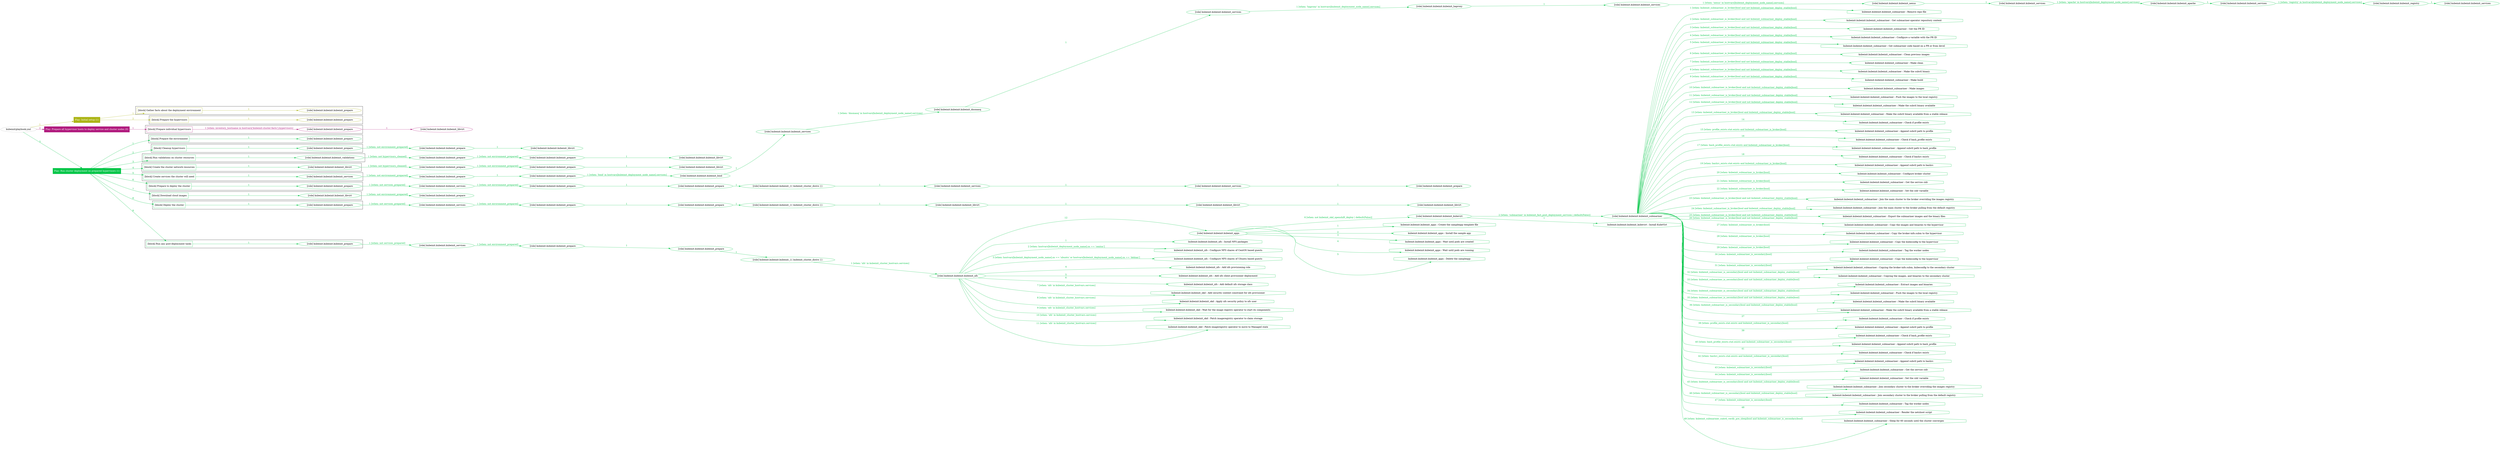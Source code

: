 digraph {
	graph [concentrate=true ordering=in rankdir=LR ratio=fill]
	edge [esep=5 sep=10]
	"kubeinit/playbook.yml" [id=root_node style=dotted]
	play_6c509437 [label="Play: Initial setup (1)" color="#acb517" fontcolor="#ffffff" id=play_6c509437 shape=box style=filled tooltip=localhost]
	"kubeinit/playbook.yml" -> play_6c509437 [label="1 " color="#acb517" fontcolor="#acb517" id=edge_bb99ce68 labeltooltip="1 " tooltip="1 "]
	subgraph "kubeinit.kubeinit.kubeinit_prepare" {
		role_28490e55 [label="[role] kubeinit.kubeinit.kubeinit_prepare" color="#acb517" id=role_28490e55 tooltip="kubeinit.kubeinit.kubeinit_prepare"]
	}
	subgraph "kubeinit.kubeinit.kubeinit_prepare" {
		role_6a443117 [label="[role] kubeinit.kubeinit.kubeinit_prepare" color="#acb517" id=role_6a443117 tooltip="kubeinit.kubeinit.kubeinit_prepare"]
	}
	subgraph "Play: Initial setup (1)" {
		play_6c509437 -> block_eeab6bd2 [label=1 color="#acb517" fontcolor="#acb517" id=edge_ca962659 labeltooltip=1 tooltip=1]
		subgraph cluster_block_eeab6bd2 {
			block_eeab6bd2 [label="[block] Gather facts about the deployment environment" color="#acb517" id=block_eeab6bd2 labeltooltip="Gather facts about the deployment environment" shape=box tooltip="Gather facts about the deployment environment"]
			block_eeab6bd2 -> role_28490e55 [label="1 " color="#acb517" fontcolor="#acb517" id=edge_a7a48d44 labeltooltip="1 " tooltip="1 "]
		}
		play_6c509437 -> block_267e8009 [label=2 color="#acb517" fontcolor="#acb517" id=edge_259cb118 labeltooltip=2 tooltip=2]
		subgraph cluster_block_267e8009 {
			block_267e8009 [label="[block] Prepare the hypervisors" color="#acb517" id=block_267e8009 labeltooltip="Prepare the hypervisors" shape=box tooltip="Prepare the hypervisors"]
			block_267e8009 -> role_6a443117 [label="1 " color="#acb517" fontcolor="#acb517" id=edge_426597b2 labeltooltip="1 " tooltip="1 "]
		}
	}
	play_5855db1a [label="Play: Prepare all hypervisor hosts to deploy service and cluster nodes (0)" color="#b11b7e" fontcolor="#ffffff" id=play_5855db1a shape=box style=filled tooltip="Play: Prepare all hypervisor hosts to deploy service and cluster nodes (0)"]
	"kubeinit/playbook.yml" -> play_5855db1a [label="2 " color="#b11b7e" fontcolor="#b11b7e" id=edge_f6e3d5f8 labeltooltip="2 " tooltip="2 "]
	subgraph "kubeinit.kubeinit.kubeinit_libvirt" {
		role_e4c834af [label="[role] kubeinit.kubeinit.kubeinit_libvirt" color="#b11b7e" id=role_e4c834af tooltip="kubeinit.kubeinit.kubeinit_libvirt"]
	}
	subgraph "kubeinit.kubeinit.kubeinit_prepare" {
		role_cb807094 [label="[role] kubeinit.kubeinit.kubeinit_prepare" color="#b11b7e" id=role_cb807094 tooltip="kubeinit.kubeinit.kubeinit_prepare"]
		role_cb807094 -> role_e4c834af [label="1 " color="#b11b7e" fontcolor="#b11b7e" id=edge_26ca28eb labeltooltip="1 " tooltip="1 "]
	}
	subgraph "Play: Prepare all hypervisor hosts to deploy service and cluster nodes (0)" {
		play_5855db1a -> block_cf029c1e [label=1 color="#b11b7e" fontcolor="#b11b7e" id=edge_630d80b8 labeltooltip=1 tooltip=1]
		subgraph cluster_block_cf029c1e {
			block_cf029c1e [label="[block] Prepare individual hypervisors" color="#b11b7e" id=block_cf029c1e labeltooltip="Prepare individual hypervisors" shape=box tooltip="Prepare individual hypervisors"]
			block_cf029c1e -> role_cb807094 [label="1 [when: inventory_hostname in hostvars['kubeinit-cluster-facts'].hypervisors]" color="#b11b7e" fontcolor="#b11b7e" id=edge_1ca3dcf2 labeltooltip="1 [when: inventory_hostname in hostvars['kubeinit-cluster-facts'].hypervisors]" tooltip="1 [when: inventory_hostname in hostvars['kubeinit-cluster-facts'].hypervisors]"]
		}
	}
	play_91b0b076 [label="Play: Run cluster deployment on prepared hypervisors (1)" color="#06c649" fontcolor="#ffffff" id=play_91b0b076 shape=box style=filled tooltip=localhost]
	"kubeinit/playbook.yml" -> play_91b0b076 [label="3 " color="#06c649" fontcolor="#06c649" id=edge_a18addb9 labeltooltip="3 " tooltip="3 "]
	subgraph "kubeinit.kubeinit.kubeinit_prepare" {
		role_64d10759 [label="[role] kubeinit.kubeinit.kubeinit_prepare" color="#06c649" id=role_64d10759 tooltip="kubeinit.kubeinit.kubeinit_prepare"]
	}
	subgraph "kubeinit.kubeinit.kubeinit_libvirt" {
		role_c55d1f7f [label="[role] kubeinit.kubeinit.kubeinit_libvirt" color="#06c649" id=role_c55d1f7f tooltip="kubeinit.kubeinit.kubeinit_libvirt"]
	}
	subgraph "kubeinit.kubeinit.kubeinit_prepare" {
		role_7a2086fc [label="[role] kubeinit.kubeinit.kubeinit_prepare" color="#06c649" id=role_7a2086fc tooltip="kubeinit.kubeinit.kubeinit_prepare"]
		role_7a2086fc -> role_c55d1f7f [label="1 " color="#06c649" fontcolor="#06c649" id=edge_e7e9c98f labeltooltip="1 " tooltip="1 "]
	}
	subgraph "kubeinit.kubeinit.kubeinit_prepare" {
		role_4d093ba1 [label="[role] kubeinit.kubeinit.kubeinit_prepare" color="#06c649" id=role_4d093ba1 tooltip="kubeinit.kubeinit.kubeinit_prepare"]
		role_4d093ba1 -> role_7a2086fc [label="1 [when: not environment_prepared]" color="#06c649" fontcolor="#06c649" id=edge_c4f40e04 labeltooltip="1 [when: not environment_prepared]" tooltip="1 [when: not environment_prepared]"]
	}
	subgraph "kubeinit.kubeinit.kubeinit_libvirt" {
		role_ea53c572 [label="[role] kubeinit.kubeinit.kubeinit_libvirt" color="#06c649" id=role_ea53c572 tooltip="kubeinit.kubeinit.kubeinit_libvirt"]
	}
	subgraph "kubeinit.kubeinit.kubeinit_prepare" {
		role_6e364787 [label="[role] kubeinit.kubeinit.kubeinit_prepare" color="#06c649" id=role_6e364787 tooltip="kubeinit.kubeinit.kubeinit_prepare"]
		role_6e364787 -> role_ea53c572 [label="1 " color="#06c649" fontcolor="#06c649" id=edge_96e21ad7 labeltooltip="1 " tooltip="1 "]
	}
	subgraph "kubeinit.kubeinit.kubeinit_prepare" {
		role_a6496377 [label="[role] kubeinit.kubeinit.kubeinit_prepare" color="#06c649" id=role_a6496377 tooltip="kubeinit.kubeinit.kubeinit_prepare"]
		role_a6496377 -> role_6e364787 [label="1 [when: not environment_prepared]" color="#06c649" fontcolor="#06c649" id=edge_c94db112 labeltooltip="1 [when: not environment_prepared]" tooltip="1 [when: not environment_prepared]"]
	}
	subgraph "kubeinit.kubeinit.kubeinit_validations" {
		role_65652290 [label="[role] kubeinit.kubeinit.kubeinit_validations" color="#06c649" id=role_65652290 tooltip="kubeinit.kubeinit.kubeinit_validations"]
		role_65652290 -> role_a6496377 [label="1 [when: not hypervisors_cleaned]" color="#06c649" fontcolor="#06c649" id=edge_77a7189d labeltooltip="1 [when: not hypervisors_cleaned]" tooltip="1 [when: not hypervisors_cleaned]"]
	}
	subgraph "kubeinit.kubeinit.kubeinit_libvirt" {
		role_18f35caa [label="[role] kubeinit.kubeinit.kubeinit_libvirt" color="#06c649" id=role_18f35caa tooltip="kubeinit.kubeinit.kubeinit_libvirt"]
	}
	subgraph "kubeinit.kubeinit.kubeinit_prepare" {
		role_7e7c55c7 [label="[role] kubeinit.kubeinit.kubeinit_prepare" color="#06c649" id=role_7e7c55c7 tooltip="kubeinit.kubeinit.kubeinit_prepare"]
		role_7e7c55c7 -> role_18f35caa [label="1 " color="#06c649" fontcolor="#06c649" id=edge_e2d5e1d3 labeltooltip="1 " tooltip="1 "]
	}
	subgraph "kubeinit.kubeinit.kubeinit_prepare" {
		role_34e4df96 [label="[role] kubeinit.kubeinit.kubeinit_prepare" color="#06c649" id=role_34e4df96 tooltip="kubeinit.kubeinit.kubeinit_prepare"]
		role_34e4df96 -> role_7e7c55c7 [label="1 [when: not environment_prepared]" color="#06c649" fontcolor="#06c649" id=edge_2d1e71f8 labeltooltip="1 [when: not environment_prepared]" tooltip="1 [when: not environment_prepared]"]
	}
	subgraph "kubeinit.kubeinit.kubeinit_libvirt" {
		role_ef3637e4 [label="[role] kubeinit.kubeinit.kubeinit_libvirt" color="#06c649" id=role_ef3637e4 tooltip="kubeinit.kubeinit.kubeinit_libvirt"]
		role_ef3637e4 -> role_34e4df96 [label="1 [when: not hypervisors_cleaned]" color="#06c649" fontcolor="#06c649" id=edge_50661825 labeltooltip="1 [when: not hypervisors_cleaned]" tooltip="1 [when: not hypervisors_cleaned]"]
	}
	subgraph "kubeinit.kubeinit.kubeinit_services" {
		role_57c8c018 [label="[role] kubeinit.kubeinit.kubeinit_services" color="#06c649" id=role_57c8c018 tooltip="kubeinit.kubeinit.kubeinit_services"]
	}
	subgraph "kubeinit.kubeinit.kubeinit_registry" {
		role_ec060e9c [label="[role] kubeinit.kubeinit.kubeinit_registry" color="#06c649" id=role_ec060e9c tooltip="kubeinit.kubeinit.kubeinit_registry"]
		role_ec060e9c -> role_57c8c018 [label="1 " color="#06c649" fontcolor="#06c649" id=edge_92b18f27 labeltooltip="1 " tooltip="1 "]
	}
	subgraph "kubeinit.kubeinit.kubeinit_services" {
		role_1f2f4ba8 [label="[role] kubeinit.kubeinit.kubeinit_services" color="#06c649" id=role_1f2f4ba8 tooltip="kubeinit.kubeinit.kubeinit_services"]
		role_1f2f4ba8 -> role_ec060e9c [label="1 [when: 'registry' in hostvars[kubeinit_deployment_node_name].services]" color="#06c649" fontcolor="#06c649" id=edge_4818b04d labeltooltip="1 [when: 'registry' in hostvars[kubeinit_deployment_node_name].services]" tooltip="1 [when: 'registry' in hostvars[kubeinit_deployment_node_name].services]"]
	}
	subgraph "kubeinit.kubeinit.kubeinit_apache" {
		role_9767367c [label="[role] kubeinit.kubeinit.kubeinit_apache" color="#06c649" id=role_9767367c tooltip="kubeinit.kubeinit.kubeinit_apache"]
		role_9767367c -> role_1f2f4ba8 [label="1 " color="#06c649" fontcolor="#06c649" id=edge_4d9d61c0 labeltooltip="1 " tooltip="1 "]
	}
	subgraph "kubeinit.kubeinit.kubeinit_services" {
		role_7bab477b [label="[role] kubeinit.kubeinit.kubeinit_services" color="#06c649" id=role_7bab477b tooltip="kubeinit.kubeinit.kubeinit_services"]
		role_7bab477b -> role_9767367c [label="1 [when: 'apache' in hostvars[kubeinit_deployment_node_name].services]" color="#06c649" fontcolor="#06c649" id=edge_4049cd82 labeltooltip="1 [when: 'apache' in hostvars[kubeinit_deployment_node_name].services]" tooltip="1 [when: 'apache' in hostvars[kubeinit_deployment_node_name].services]"]
	}
	subgraph "kubeinit.kubeinit.kubeinit_nexus" {
		role_f56090f0 [label="[role] kubeinit.kubeinit.kubeinit_nexus" color="#06c649" id=role_f56090f0 tooltip="kubeinit.kubeinit.kubeinit_nexus"]
		role_f56090f0 -> role_7bab477b [label="1 " color="#06c649" fontcolor="#06c649" id=edge_44c27c50 labeltooltip="1 " tooltip="1 "]
	}
	subgraph "kubeinit.kubeinit.kubeinit_services" {
		role_bcacd85f [label="[role] kubeinit.kubeinit.kubeinit_services" color="#06c649" id=role_bcacd85f tooltip="kubeinit.kubeinit.kubeinit_services"]
		role_bcacd85f -> role_f56090f0 [label="1 [when: 'nexus' in hostvars[kubeinit_deployment_node_name].services]" color="#06c649" fontcolor="#06c649" id=edge_1e566d2d labeltooltip="1 [when: 'nexus' in hostvars[kubeinit_deployment_node_name].services]" tooltip="1 [when: 'nexus' in hostvars[kubeinit_deployment_node_name].services]"]
	}
	subgraph "kubeinit.kubeinit.kubeinit_haproxy" {
		role_39aaca7c [label="[role] kubeinit.kubeinit.kubeinit_haproxy" color="#06c649" id=role_39aaca7c tooltip="kubeinit.kubeinit.kubeinit_haproxy"]
		role_39aaca7c -> role_bcacd85f [label="1 " color="#06c649" fontcolor="#06c649" id=edge_7030589c labeltooltip="1 " tooltip="1 "]
	}
	subgraph "kubeinit.kubeinit.kubeinit_services" {
		role_fb4e023c [label="[role] kubeinit.kubeinit.kubeinit_services" color="#06c649" id=role_fb4e023c tooltip="kubeinit.kubeinit.kubeinit_services"]
		role_fb4e023c -> role_39aaca7c [label="1 [when: 'haproxy' in hostvars[kubeinit_deployment_node_name].services]" color="#06c649" fontcolor="#06c649" id=edge_0d9dbbaf labeltooltip="1 [when: 'haproxy' in hostvars[kubeinit_deployment_node_name].services]" tooltip="1 [when: 'haproxy' in hostvars[kubeinit_deployment_node_name].services]"]
	}
	subgraph "kubeinit.kubeinit.kubeinit_dnsmasq" {
		role_54bea513 [label="[role] kubeinit.kubeinit.kubeinit_dnsmasq" color="#06c649" id=role_54bea513 tooltip="kubeinit.kubeinit.kubeinit_dnsmasq"]
		role_54bea513 -> role_fb4e023c [label="1 " color="#06c649" fontcolor="#06c649" id=edge_f5a0f1c2 labeltooltip="1 " tooltip="1 "]
	}
	subgraph "kubeinit.kubeinit.kubeinit_services" {
		role_dba136a5 [label="[role] kubeinit.kubeinit.kubeinit_services" color="#06c649" id=role_dba136a5 tooltip="kubeinit.kubeinit.kubeinit_services"]
		role_dba136a5 -> role_54bea513 [label="1 [when: 'dnsmasq' in hostvars[kubeinit_deployment_node_name].services]" color="#06c649" fontcolor="#06c649" id=edge_b54bfd5d labeltooltip="1 [when: 'dnsmasq' in hostvars[kubeinit_deployment_node_name].services]" tooltip="1 [when: 'dnsmasq' in hostvars[kubeinit_deployment_node_name].services]"]
	}
	subgraph "kubeinit.kubeinit.kubeinit_bind" {
		role_52a42eda [label="[role] kubeinit.kubeinit.kubeinit_bind" color="#06c649" id=role_52a42eda tooltip="kubeinit.kubeinit.kubeinit_bind"]
		role_52a42eda -> role_dba136a5 [label="1 " color="#06c649" fontcolor="#06c649" id=edge_353fae79 labeltooltip="1 " tooltip="1 "]
	}
	subgraph "kubeinit.kubeinit.kubeinit_prepare" {
		role_c3ea13e1 [label="[role] kubeinit.kubeinit.kubeinit_prepare" color="#06c649" id=role_c3ea13e1 tooltip="kubeinit.kubeinit.kubeinit_prepare"]
		role_c3ea13e1 -> role_52a42eda [label="1 [when: 'bind' in hostvars[kubeinit_deployment_node_name].services]" color="#06c649" fontcolor="#06c649" id=edge_1b8be5a9 labeltooltip="1 [when: 'bind' in hostvars[kubeinit_deployment_node_name].services]" tooltip="1 [when: 'bind' in hostvars[kubeinit_deployment_node_name].services]"]
	}
	subgraph "kubeinit.kubeinit.kubeinit_prepare" {
		role_14b8b6d6 [label="[role] kubeinit.kubeinit.kubeinit_prepare" color="#06c649" id=role_14b8b6d6 tooltip="kubeinit.kubeinit.kubeinit_prepare"]
		role_14b8b6d6 -> role_c3ea13e1 [label="1 " color="#06c649" fontcolor="#06c649" id=edge_4ead684b labeltooltip="1 " tooltip="1 "]
	}
	subgraph "kubeinit.kubeinit.kubeinit_services" {
		role_a903a98f [label="[role] kubeinit.kubeinit.kubeinit_services" color="#06c649" id=role_a903a98f tooltip="kubeinit.kubeinit.kubeinit_services"]
		role_a903a98f -> role_14b8b6d6 [label="1 [when: not environment_prepared]" color="#06c649" fontcolor="#06c649" id=edge_c9507772 labeltooltip="1 [when: not environment_prepared]" tooltip="1 [when: not environment_prepared]"]
	}
	subgraph "kubeinit.kubeinit.kubeinit_prepare" {
		role_6bb66427 [label="[role] kubeinit.kubeinit.kubeinit_prepare" color="#06c649" id=role_6bb66427 tooltip="kubeinit.kubeinit.kubeinit_prepare"]
	}
	subgraph "kubeinit.kubeinit.kubeinit_services" {
		role_c1d032e5 [label="[role] kubeinit.kubeinit.kubeinit_services" color="#06c649" id=role_c1d032e5 tooltip="kubeinit.kubeinit.kubeinit_services"]
		role_c1d032e5 -> role_6bb66427 [label="1 " color="#06c649" fontcolor="#06c649" id=edge_9a9ed31f labeltooltip="1 " tooltip="1 "]
	}
	subgraph "kubeinit.kubeinit.kubeinit_services" {
		role_842ea2a0 [label="[role] kubeinit.kubeinit.kubeinit_services" color="#06c649" id=role_842ea2a0 tooltip="kubeinit.kubeinit.kubeinit_services"]
		role_842ea2a0 -> role_c1d032e5 [label="1 " color="#06c649" fontcolor="#06c649" id=edge_f807f2cd labeltooltip="1 " tooltip="1 "]
	}
	subgraph "kubeinit.kubeinit.kubeinit_{{ kubeinit_cluster_distro }}" {
		role_a6bdea26 [label="[role] kubeinit.kubeinit.kubeinit_{{ kubeinit_cluster_distro }}" color="#06c649" id=role_a6bdea26 tooltip="kubeinit.kubeinit.kubeinit_{{ kubeinit_cluster_distro }}"]
		role_a6bdea26 -> role_842ea2a0 [label="1 " color="#06c649" fontcolor="#06c649" id=edge_0681e480 labeltooltip="1 " tooltip="1 "]
	}
	subgraph "kubeinit.kubeinit.kubeinit_prepare" {
		role_b5ef6e61 [label="[role] kubeinit.kubeinit.kubeinit_prepare" color="#06c649" id=role_b5ef6e61 tooltip="kubeinit.kubeinit.kubeinit_prepare"]
		role_b5ef6e61 -> role_a6bdea26 [label="1 " color="#06c649" fontcolor="#06c649" id=edge_f4d1af1e labeltooltip="1 " tooltip="1 "]
	}
	subgraph "kubeinit.kubeinit.kubeinit_prepare" {
		role_93f0040d [label="[role] kubeinit.kubeinit.kubeinit_prepare" color="#06c649" id=role_93f0040d tooltip="kubeinit.kubeinit.kubeinit_prepare"]
		role_93f0040d -> role_b5ef6e61 [label="1 " color="#06c649" fontcolor="#06c649" id=edge_fd3a4172 labeltooltip="1 " tooltip="1 "]
	}
	subgraph "kubeinit.kubeinit.kubeinit_services" {
		role_75f59885 [label="[role] kubeinit.kubeinit.kubeinit_services" color="#06c649" id=role_75f59885 tooltip="kubeinit.kubeinit.kubeinit_services"]
		role_75f59885 -> role_93f0040d [label="1 [when: not environment_prepared]" color="#06c649" fontcolor="#06c649" id=edge_f5dc5cfe labeltooltip="1 [when: not environment_prepared]" tooltip="1 [when: not environment_prepared]"]
	}
	subgraph "kubeinit.kubeinit.kubeinit_prepare" {
		role_d9aaddac [label="[role] kubeinit.kubeinit.kubeinit_prepare" color="#06c649" id=role_d9aaddac tooltip="kubeinit.kubeinit.kubeinit_prepare"]
		role_d9aaddac -> role_75f59885 [label="1 [when: not services_prepared]" color="#06c649" fontcolor="#06c649" id=edge_b5b1e20b labeltooltip="1 [when: not services_prepared]" tooltip="1 [when: not services_prepared]"]
	}
	subgraph "kubeinit.kubeinit.kubeinit_prepare" {
		role_fd549f1b [label="[role] kubeinit.kubeinit.kubeinit_prepare" color="#06c649" id=role_fd549f1b tooltip="kubeinit.kubeinit.kubeinit_prepare"]
	}
	subgraph "kubeinit.kubeinit.kubeinit_libvirt" {
		role_ec19acf0 [label="[role] kubeinit.kubeinit.kubeinit_libvirt" color="#06c649" id=role_ec19acf0 tooltip="kubeinit.kubeinit.kubeinit_libvirt"]
		role_ec19acf0 -> role_fd549f1b [label="1 [when: not environment_prepared]" color="#06c649" fontcolor="#06c649" id=edge_9d168793 labeltooltip="1 [when: not environment_prepared]" tooltip="1 [when: not environment_prepared]"]
	}
	subgraph "kubeinit.kubeinit.kubeinit_libvirt" {
		role_037d0e1a [label="[role] kubeinit.kubeinit.kubeinit_libvirt" color="#06c649" id=role_037d0e1a tooltip="kubeinit.kubeinit.kubeinit_libvirt"]
	}
	subgraph "kubeinit.kubeinit.kubeinit_libvirt" {
		role_44953aad [label="[role] kubeinit.kubeinit.kubeinit_libvirt" color="#06c649" id=role_44953aad tooltip="kubeinit.kubeinit.kubeinit_libvirt"]
		role_44953aad -> role_037d0e1a [label="1 " color="#06c649" fontcolor="#06c649" id=edge_5bab57e4 labeltooltip="1 " tooltip="1 "]
	}
	subgraph "kubeinit.kubeinit.kubeinit_libvirt" {
		role_2dc5b7b6 [label="[role] kubeinit.kubeinit.kubeinit_libvirt" color="#06c649" id=role_2dc5b7b6 tooltip="kubeinit.kubeinit.kubeinit_libvirt"]
		role_2dc5b7b6 -> role_44953aad [label="1 " color="#06c649" fontcolor="#06c649" id=edge_3f38c62b labeltooltip="1 " tooltip="1 "]
	}
	subgraph "kubeinit.kubeinit.kubeinit_{{ kubeinit_cluster_distro }}" {
		role_2381c830 [label="[role] kubeinit.kubeinit.kubeinit_{{ kubeinit_cluster_distro }}" color="#06c649" id=role_2381c830 tooltip="kubeinit.kubeinit.kubeinit_{{ kubeinit_cluster_distro }}"]
		role_2381c830 -> role_2dc5b7b6 [label="1 " color="#06c649" fontcolor="#06c649" id=edge_b316bfc2 labeltooltip="1 " tooltip="1 "]
	}
	subgraph "kubeinit.kubeinit.kubeinit_prepare" {
		role_5236ff3d [label="[role] kubeinit.kubeinit.kubeinit_prepare" color="#06c649" id=role_5236ff3d tooltip="kubeinit.kubeinit.kubeinit_prepare"]
		role_5236ff3d -> role_2381c830 [label="1 " color="#06c649" fontcolor="#06c649" id=edge_48476977 labeltooltip="1 " tooltip="1 "]
	}
	subgraph "kubeinit.kubeinit.kubeinit_prepare" {
		role_c0dbb144 [label="[role] kubeinit.kubeinit.kubeinit_prepare" color="#06c649" id=role_c0dbb144 tooltip="kubeinit.kubeinit.kubeinit_prepare"]
		role_c0dbb144 -> role_5236ff3d [label="1 " color="#06c649" fontcolor="#06c649" id=edge_27387328 labeltooltip="1 " tooltip="1 "]
	}
	subgraph "kubeinit.kubeinit.kubeinit_services" {
		role_8ef534f1 [label="[role] kubeinit.kubeinit.kubeinit_services" color="#06c649" id=role_8ef534f1 tooltip="kubeinit.kubeinit.kubeinit_services"]
		role_8ef534f1 -> role_c0dbb144 [label="1 [when: not environment_prepared]" color="#06c649" fontcolor="#06c649" id=edge_5b50a5cb labeltooltip="1 [when: not environment_prepared]" tooltip="1 [when: not environment_prepared]"]
	}
	subgraph "kubeinit.kubeinit.kubeinit_prepare" {
		role_bc5ee415 [label="[role] kubeinit.kubeinit.kubeinit_prepare" color="#06c649" id=role_bc5ee415 tooltip="kubeinit.kubeinit.kubeinit_prepare"]
		role_bc5ee415 -> role_8ef534f1 [label="1 [when: not services_prepared]" color="#06c649" fontcolor="#06c649" id=edge_d617d5a5 labeltooltip="1 [when: not services_prepared]" tooltip="1 [when: not services_prepared]"]
	}
	subgraph "kubeinit.kubeinit.kubeinit_submariner" {
		role_9bf822d5 [label="[role] kubeinit.kubeinit.kubeinit_submariner" color="#06c649" id=role_9bf822d5 tooltip="kubeinit.kubeinit.kubeinit_submariner"]
		task_702436c6 [label="kubeinit.kubeinit.kubeinit_submariner : Remove repo file" color="#06c649" hello="kubeinit.kubeinit.kubeinit_submariner : Remove repo file" id=task_702436c6 shape=octagon tooltip="kubeinit.kubeinit.kubeinit_submariner : Remove repo file"]
		role_9bf822d5 -> task_702436c6 [label="1 [when: kubeinit_submariner_is_broker|bool and not kubeinit_submariner_deploy_stable|bool]" color="#06c649" fontcolor="#06c649" id=edge_83cafd82 labeltooltip="1 [when: kubeinit_submariner_is_broker|bool and not kubeinit_submariner_deploy_stable|bool]" tooltip="1 [when: kubeinit_submariner_is_broker|bool and not kubeinit_submariner_deploy_stable|bool]"]
		task_e202b023 [label="kubeinit.kubeinit.kubeinit_submariner : Get submariner-operator repository content" color="#06c649" hello="kubeinit.kubeinit.kubeinit_submariner : Get submariner-operator repository content" id=task_e202b023 shape=octagon tooltip="kubeinit.kubeinit.kubeinit_submariner : Get submariner-operator repository content"]
		role_9bf822d5 -> task_e202b023 [label="2 [when: kubeinit_submariner_is_broker|bool and not kubeinit_submariner_deploy_stable|bool]" color="#06c649" fontcolor="#06c649" id=edge_40a9ff3d labeltooltip="2 [when: kubeinit_submariner_is_broker|bool and not kubeinit_submariner_deploy_stable|bool]" tooltip="2 [when: kubeinit_submariner_is_broker|bool and not kubeinit_submariner_deploy_stable|bool]"]
		task_80b21d54 [label="kubeinit.kubeinit.kubeinit_submariner : Get the PR ID" color="#06c649" hello="kubeinit.kubeinit.kubeinit_submariner : Get the PR ID" id=task_80b21d54 shape=octagon tooltip="kubeinit.kubeinit.kubeinit_submariner : Get the PR ID"]
		role_9bf822d5 -> task_80b21d54 [label="3 [when: kubeinit_submariner_is_broker|bool and not kubeinit_submariner_deploy_stable|bool]" color="#06c649" fontcolor="#06c649" id=edge_1f57a22a labeltooltip="3 [when: kubeinit_submariner_is_broker|bool and not kubeinit_submariner_deploy_stable|bool]" tooltip="3 [when: kubeinit_submariner_is_broker|bool and not kubeinit_submariner_deploy_stable|bool]"]
		task_91cc7608 [label="kubeinit.kubeinit.kubeinit_submariner : Configure a variable with the PR ID" color="#06c649" hello="kubeinit.kubeinit.kubeinit_submariner : Configure a variable with the PR ID" id=task_91cc7608 shape=octagon tooltip="kubeinit.kubeinit.kubeinit_submariner : Configure a variable with the PR ID"]
		role_9bf822d5 -> task_91cc7608 [label="4 [when: kubeinit_submariner_is_broker|bool and not kubeinit_submariner_deploy_stable|bool]" color="#06c649" fontcolor="#06c649" id=edge_8775d1ed labeltooltip="4 [when: kubeinit_submariner_is_broker|bool and not kubeinit_submariner_deploy_stable|bool]" tooltip="4 [when: kubeinit_submariner_is_broker|bool and not kubeinit_submariner_deploy_stable|bool]"]
		task_635e0998 [label="kubeinit.kubeinit.kubeinit_submariner : Get submariner code based on a PR or from devel" color="#06c649" hello="kubeinit.kubeinit.kubeinit_submariner : Get submariner code based on a PR or from devel" id=task_635e0998 shape=octagon tooltip="kubeinit.kubeinit.kubeinit_submariner : Get submariner code based on a PR or from devel"]
		role_9bf822d5 -> task_635e0998 [label="5 [when: kubeinit_submariner_is_broker|bool and not kubeinit_submariner_deploy_stable|bool]" color="#06c649" fontcolor="#06c649" id=edge_b5e2d45d labeltooltip="5 [when: kubeinit_submariner_is_broker|bool and not kubeinit_submariner_deploy_stable|bool]" tooltip="5 [when: kubeinit_submariner_is_broker|bool and not kubeinit_submariner_deploy_stable|bool]"]
		task_e2f0e0f1 [label="kubeinit.kubeinit.kubeinit_submariner : Clean previous images" color="#06c649" hello="kubeinit.kubeinit.kubeinit_submariner : Clean previous images" id=task_e2f0e0f1 shape=octagon tooltip="kubeinit.kubeinit.kubeinit_submariner : Clean previous images"]
		role_9bf822d5 -> task_e2f0e0f1 [label="6 [when: kubeinit_submariner_is_broker|bool and not kubeinit_submariner_deploy_stable|bool]" color="#06c649" fontcolor="#06c649" id=edge_b9a1b584 labeltooltip="6 [when: kubeinit_submariner_is_broker|bool and not kubeinit_submariner_deploy_stable|bool]" tooltip="6 [when: kubeinit_submariner_is_broker|bool and not kubeinit_submariner_deploy_stable|bool]"]
		task_3c06d519 [label="kubeinit.kubeinit.kubeinit_submariner : Make clean" color="#06c649" hello="kubeinit.kubeinit.kubeinit_submariner : Make clean" id=task_3c06d519 shape=octagon tooltip="kubeinit.kubeinit.kubeinit_submariner : Make clean"]
		role_9bf822d5 -> task_3c06d519 [label="7 [when: kubeinit_submariner_is_broker|bool and not kubeinit_submariner_deploy_stable|bool]" color="#06c649" fontcolor="#06c649" id=edge_dbbc216d labeltooltip="7 [when: kubeinit_submariner_is_broker|bool and not kubeinit_submariner_deploy_stable|bool]" tooltip="7 [when: kubeinit_submariner_is_broker|bool and not kubeinit_submariner_deploy_stable|bool]"]
		task_23a0e46c [label="kubeinit.kubeinit.kubeinit_submariner : Make the subctl binary" color="#06c649" hello="kubeinit.kubeinit.kubeinit_submariner : Make the subctl binary" id=task_23a0e46c shape=octagon tooltip="kubeinit.kubeinit.kubeinit_submariner : Make the subctl binary"]
		role_9bf822d5 -> task_23a0e46c [label="8 [when: kubeinit_submariner_is_broker|bool and not kubeinit_submariner_deploy_stable|bool]" color="#06c649" fontcolor="#06c649" id=edge_549d7a3a labeltooltip="8 [when: kubeinit_submariner_is_broker|bool and not kubeinit_submariner_deploy_stable|bool]" tooltip="8 [when: kubeinit_submariner_is_broker|bool and not kubeinit_submariner_deploy_stable|bool]"]
		task_aea257ac [label="kubeinit.kubeinit.kubeinit_submariner : Make build" color="#06c649" hello="kubeinit.kubeinit.kubeinit_submariner : Make build" id=task_aea257ac shape=octagon tooltip="kubeinit.kubeinit.kubeinit_submariner : Make build"]
		role_9bf822d5 -> task_aea257ac [label="9 [when: kubeinit_submariner_is_broker|bool and not kubeinit_submariner_deploy_stable|bool]" color="#06c649" fontcolor="#06c649" id=edge_06743f38 labeltooltip="9 [when: kubeinit_submariner_is_broker|bool and not kubeinit_submariner_deploy_stable|bool]" tooltip="9 [when: kubeinit_submariner_is_broker|bool and not kubeinit_submariner_deploy_stable|bool]"]
		task_43a483c1 [label="kubeinit.kubeinit.kubeinit_submariner : Make images" color="#06c649" hello="kubeinit.kubeinit.kubeinit_submariner : Make images" id=task_43a483c1 shape=octagon tooltip="kubeinit.kubeinit.kubeinit_submariner : Make images"]
		role_9bf822d5 -> task_43a483c1 [label="10 [when: kubeinit_submariner_is_broker|bool and not kubeinit_submariner_deploy_stable|bool]" color="#06c649" fontcolor="#06c649" id=edge_4c2d7b92 labeltooltip="10 [when: kubeinit_submariner_is_broker|bool and not kubeinit_submariner_deploy_stable|bool]" tooltip="10 [when: kubeinit_submariner_is_broker|bool and not kubeinit_submariner_deploy_stable|bool]"]
		task_9f7692f2 [label="kubeinit.kubeinit.kubeinit_submariner : Push the images to the local registry" color="#06c649" hello="kubeinit.kubeinit.kubeinit_submariner : Push the images to the local registry" id=task_9f7692f2 shape=octagon tooltip="kubeinit.kubeinit.kubeinit_submariner : Push the images to the local registry"]
		role_9bf822d5 -> task_9f7692f2 [label="11 [when: kubeinit_submariner_is_broker|bool and not kubeinit_submariner_deploy_stable|bool]" color="#06c649" fontcolor="#06c649" id=edge_5bbbaeb8 labeltooltip="11 [when: kubeinit_submariner_is_broker|bool and not kubeinit_submariner_deploy_stable|bool]" tooltip="11 [when: kubeinit_submariner_is_broker|bool and not kubeinit_submariner_deploy_stable|bool]"]
		task_c002ca9b [label="kubeinit.kubeinit.kubeinit_submariner : Make the subctl binary available" color="#06c649" hello="kubeinit.kubeinit.kubeinit_submariner : Make the subctl binary available" id=task_c002ca9b shape=octagon tooltip="kubeinit.kubeinit.kubeinit_submariner : Make the subctl binary available"]
		role_9bf822d5 -> task_c002ca9b [label="12 [when: kubeinit_submariner_is_broker|bool and not kubeinit_submariner_deploy_stable|bool]" color="#06c649" fontcolor="#06c649" id=edge_9cf1b322 labeltooltip="12 [when: kubeinit_submariner_is_broker|bool and not kubeinit_submariner_deploy_stable|bool]" tooltip="12 [when: kubeinit_submariner_is_broker|bool and not kubeinit_submariner_deploy_stable|bool]"]
		task_5310a3f2 [label="kubeinit.kubeinit.kubeinit_submariner : Make the subctl binary available from a stable release" color="#06c649" hello="kubeinit.kubeinit.kubeinit_submariner : Make the subctl binary available from a stable release" id=task_5310a3f2 shape=octagon tooltip="kubeinit.kubeinit.kubeinit_submariner : Make the subctl binary available from a stable release"]
		role_9bf822d5 -> task_5310a3f2 [label="13 [when: kubeinit_submariner_is_broker|bool and kubeinit_submariner_deploy_stable|bool]" color="#06c649" fontcolor="#06c649" id=edge_3fc61dbf labeltooltip="13 [when: kubeinit_submariner_is_broker|bool and kubeinit_submariner_deploy_stable|bool]" tooltip="13 [when: kubeinit_submariner_is_broker|bool and kubeinit_submariner_deploy_stable|bool]"]
		task_5b8a5998 [label="kubeinit.kubeinit.kubeinit_submariner : Check if profile exists" color="#06c649" hello="kubeinit.kubeinit.kubeinit_submariner : Check if profile exists" id=task_5b8a5998 shape=octagon tooltip="kubeinit.kubeinit.kubeinit_submariner : Check if profile exists"]
		role_9bf822d5 -> task_5b8a5998 [label="14 " color="#06c649" fontcolor="#06c649" id=edge_71eae3cc labeltooltip="14 " tooltip="14 "]
		task_5e86801f [label="kubeinit.kubeinit.kubeinit_submariner : Append subctl path to profile" color="#06c649" hello="kubeinit.kubeinit.kubeinit_submariner : Append subctl path to profile" id=task_5e86801f shape=octagon tooltip="kubeinit.kubeinit.kubeinit_submariner : Append subctl path to profile"]
		role_9bf822d5 -> task_5e86801f [label="15 [when: profile_exists.stat.exists and kubeinit_submariner_is_broker|bool]" color="#06c649" fontcolor="#06c649" id=edge_016d5e9d labeltooltip="15 [when: profile_exists.stat.exists and kubeinit_submariner_is_broker|bool]" tooltip="15 [when: profile_exists.stat.exists and kubeinit_submariner_is_broker|bool]"]
		task_023c714b [label="kubeinit.kubeinit.kubeinit_submariner : Check if bash_profile exists" color="#06c649" hello="kubeinit.kubeinit.kubeinit_submariner : Check if bash_profile exists" id=task_023c714b shape=octagon tooltip="kubeinit.kubeinit.kubeinit_submariner : Check if bash_profile exists"]
		role_9bf822d5 -> task_023c714b [label="16 " color="#06c649" fontcolor="#06c649" id=edge_1a25d783 labeltooltip="16 " tooltip="16 "]
		task_36519827 [label="kubeinit.kubeinit.kubeinit_submariner : Append subctl path to bash_profile" color="#06c649" hello="kubeinit.kubeinit.kubeinit_submariner : Append subctl path to bash_profile" id=task_36519827 shape=octagon tooltip="kubeinit.kubeinit.kubeinit_submariner : Append subctl path to bash_profile"]
		role_9bf822d5 -> task_36519827 [label="17 [when: bash_profile_exists.stat.exists and kubeinit_submariner_is_broker|bool]" color="#06c649" fontcolor="#06c649" id=edge_807475a1 labeltooltip="17 [when: bash_profile_exists.stat.exists and kubeinit_submariner_is_broker|bool]" tooltip="17 [when: bash_profile_exists.stat.exists and kubeinit_submariner_is_broker|bool]"]
		task_79e2c09e [label="kubeinit.kubeinit.kubeinit_submariner : Check if bashrc exists" color="#06c649" hello="kubeinit.kubeinit.kubeinit_submariner : Check if bashrc exists" id=task_79e2c09e shape=octagon tooltip="kubeinit.kubeinit.kubeinit_submariner : Check if bashrc exists"]
		role_9bf822d5 -> task_79e2c09e [label="18 " color="#06c649" fontcolor="#06c649" id=edge_fc9d2b9b labeltooltip="18 " tooltip="18 "]
		task_3560c650 [label="kubeinit.kubeinit.kubeinit_submariner : Append subctl path to bashrc" color="#06c649" hello="kubeinit.kubeinit.kubeinit_submariner : Append subctl path to bashrc" id=task_3560c650 shape=octagon tooltip="kubeinit.kubeinit.kubeinit_submariner : Append subctl path to bashrc"]
		role_9bf822d5 -> task_3560c650 [label="19 [when: bashrc_exists.stat.exists and kubeinit_submariner_is_broker|bool]" color="#06c649" fontcolor="#06c649" id=edge_878b0d9f labeltooltip="19 [when: bashrc_exists.stat.exists and kubeinit_submariner_is_broker|bool]" tooltip="19 [when: bashrc_exists.stat.exists and kubeinit_submariner_is_broker|bool]"]
		task_2e9349ff [label="kubeinit.kubeinit.kubeinit_submariner : Configure broker cluster" color="#06c649" hello="kubeinit.kubeinit.kubeinit_submariner : Configure broker cluster" id=task_2e9349ff shape=octagon tooltip="kubeinit.kubeinit.kubeinit_submariner : Configure broker cluster"]
		role_9bf822d5 -> task_2e9349ff [label="20 [when: kubeinit_submariner_is_broker|bool]" color="#06c649" fontcolor="#06c649" id=edge_4a2349df labeltooltip="20 [when: kubeinit_submariner_is_broker|bool]" tooltip="20 [when: kubeinit_submariner_is_broker|bool]"]
		task_a71f12ce [label="kubeinit.kubeinit.kubeinit_submariner : Get the service cidr" color="#06c649" hello="kubeinit.kubeinit.kubeinit_submariner : Get the service cidr" id=task_a71f12ce shape=octagon tooltip="kubeinit.kubeinit.kubeinit_submariner : Get the service cidr"]
		role_9bf822d5 -> task_a71f12ce [label="21 [when: kubeinit_submariner_is_broker|bool]" color="#06c649" fontcolor="#06c649" id=edge_f0bee189 labeltooltip="21 [when: kubeinit_submariner_is_broker|bool]" tooltip="21 [when: kubeinit_submariner_is_broker|bool]"]
		task_3dc2d3f9 [label="kubeinit.kubeinit.kubeinit_submariner : Set the cidr variable" color="#06c649" hello="kubeinit.kubeinit.kubeinit_submariner : Set the cidr variable" id=task_3dc2d3f9 shape=octagon tooltip="kubeinit.kubeinit.kubeinit_submariner : Set the cidr variable"]
		role_9bf822d5 -> task_3dc2d3f9 [label="22 [when: kubeinit_submariner_is_broker|bool]" color="#06c649" fontcolor="#06c649" id=edge_820d4e28 labeltooltip="22 [when: kubeinit_submariner_is_broker|bool]" tooltip="22 [when: kubeinit_submariner_is_broker|bool]"]
		task_04daf108 [label="kubeinit.kubeinit.kubeinit_submariner : Join the main cluster to the broker overriding the images registry" color="#06c649" hello="kubeinit.kubeinit.kubeinit_submariner : Join the main cluster to the broker overriding the images registry" id=task_04daf108 shape=octagon tooltip="kubeinit.kubeinit.kubeinit_submariner : Join the main cluster to the broker overriding the images registry"]
		role_9bf822d5 -> task_04daf108 [label="23 [when: kubeinit_submariner_is_broker|bool and not kubeinit_submariner_deploy_stable|bool]" color="#06c649" fontcolor="#06c649" id=edge_435e21ed labeltooltip="23 [when: kubeinit_submariner_is_broker|bool and not kubeinit_submariner_deploy_stable|bool]" tooltip="23 [when: kubeinit_submariner_is_broker|bool and not kubeinit_submariner_deploy_stable|bool]"]
		task_bcaa954b [label="kubeinit.kubeinit.kubeinit_submariner : Join the main cluster to the broker pulling from the default registry" color="#06c649" hello="kubeinit.kubeinit.kubeinit_submariner : Join the main cluster to the broker pulling from the default registry" id=task_bcaa954b shape=octagon tooltip="kubeinit.kubeinit.kubeinit_submariner : Join the main cluster to the broker pulling from the default registry"]
		role_9bf822d5 -> task_bcaa954b [label="24 [when: kubeinit_submariner_is_broker|bool and kubeinit_submariner_deploy_stable|bool]" color="#06c649" fontcolor="#06c649" id=edge_a12ea367 labeltooltip="24 [when: kubeinit_submariner_is_broker|bool and kubeinit_submariner_deploy_stable|bool]" tooltip="24 [when: kubeinit_submariner_is_broker|bool and kubeinit_submariner_deploy_stable|bool]"]
		task_93915e75 [label="kubeinit.kubeinit.kubeinit_submariner : Export the submariner images and the binary files" color="#06c649" hello="kubeinit.kubeinit.kubeinit_submariner : Export the submariner images and the binary files" id=task_93915e75 shape=octagon tooltip="kubeinit.kubeinit.kubeinit_submariner : Export the submariner images and the binary files"]
		role_9bf822d5 -> task_93915e75 [label="25 [when: kubeinit_submariner_is_broker|bool and not kubeinit_submariner_deploy_stable|bool]" color="#06c649" fontcolor="#06c649" id=edge_8730b6f8 labeltooltip="25 [when: kubeinit_submariner_is_broker|bool and not kubeinit_submariner_deploy_stable|bool]" tooltip="25 [when: kubeinit_submariner_is_broker|bool and not kubeinit_submariner_deploy_stable|bool]"]
		task_460b9575 [label="kubeinit.kubeinit.kubeinit_submariner : Copy the images and binaries to the hypervisor" color="#06c649" hello="kubeinit.kubeinit.kubeinit_submariner : Copy the images and binaries to the hypervisor" id=task_460b9575 shape=octagon tooltip="kubeinit.kubeinit.kubeinit_submariner : Copy the images and binaries to the hypervisor"]
		role_9bf822d5 -> task_460b9575 [label="26 [when: kubeinit_submariner_is_broker|bool and not kubeinit_submariner_deploy_stable|bool]" color="#06c649" fontcolor="#06c649" id=edge_75ae5f3f labeltooltip="26 [when: kubeinit_submariner_is_broker|bool and not kubeinit_submariner_deploy_stable|bool]" tooltip="26 [when: kubeinit_submariner_is_broker|bool and not kubeinit_submariner_deploy_stable|bool]"]
		task_ed0de1ce [label="kubeinit.kubeinit.kubeinit_submariner : Copy the broker-info.subm to the hypervisor" color="#06c649" hello="kubeinit.kubeinit.kubeinit_submariner : Copy the broker-info.subm to the hypervisor" id=task_ed0de1ce shape=octagon tooltip="kubeinit.kubeinit.kubeinit_submariner : Copy the broker-info.subm to the hypervisor"]
		role_9bf822d5 -> task_ed0de1ce [label="27 [when: kubeinit_submariner_is_broker|bool]" color="#06c649" fontcolor="#06c649" id=edge_f1669b18 labeltooltip="27 [when: kubeinit_submariner_is_broker|bool]" tooltip="27 [when: kubeinit_submariner_is_broker|bool]"]
		task_54a79a12 [label="kubeinit.kubeinit.kubeinit_submariner : Copy the kubeconfig to the hypervisor" color="#06c649" hello="kubeinit.kubeinit.kubeinit_submariner : Copy the kubeconfig to the hypervisor" id=task_54a79a12 shape=octagon tooltip="kubeinit.kubeinit.kubeinit_submariner : Copy the kubeconfig to the hypervisor"]
		role_9bf822d5 -> task_54a79a12 [label="28 [when: kubeinit_submariner_is_broker|bool]" color="#06c649" fontcolor="#06c649" id=edge_912e6940 labeltooltip="28 [when: kubeinit_submariner_is_broker|bool]" tooltip="28 [when: kubeinit_submariner_is_broker|bool]"]
		task_3ac39739 [label="kubeinit.kubeinit.kubeinit_submariner : Tag the worker nodes" color="#06c649" hello="kubeinit.kubeinit.kubeinit_submariner : Tag the worker nodes" id=task_3ac39739 shape=octagon tooltip="kubeinit.kubeinit.kubeinit_submariner : Tag the worker nodes"]
		role_9bf822d5 -> task_3ac39739 [label="29 [when: kubeinit_submariner_is_broker|bool]" color="#06c649" fontcolor="#06c649" id=edge_df6683e7 labeltooltip="29 [when: kubeinit_submariner_is_broker|bool]" tooltip="29 [when: kubeinit_submariner_is_broker|bool]"]
		task_eba792b9 [label="kubeinit.kubeinit.kubeinit_submariner : Copy the kubeconfig to the hypervisor" color="#06c649" hello="kubeinit.kubeinit.kubeinit_submariner : Copy the kubeconfig to the hypervisor" id=task_eba792b9 shape=octagon tooltip="kubeinit.kubeinit.kubeinit_submariner : Copy the kubeconfig to the hypervisor"]
		role_9bf822d5 -> task_eba792b9 [label="30 [when: kubeinit_submariner_is_secondary|bool]" color="#06c649" fontcolor="#06c649" id=edge_141a73cc labeltooltip="30 [when: kubeinit_submariner_is_secondary|bool]" tooltip="30 [when: kubeinit_submariner_is_secondary|bool]"]
		task_a9aab567 [label="kubeinit.kubeinit.kubeinit_submariner : Copying the broker-info.subm, kubeconfig to the secondary cluster" color="#06c649" hello="kubeinit.kubeinit.kubeinit_submariner : Copying the broker-info.subm, kubeconfig to the secondary cluster" id=task_a9aab567 shape=octagon tooltip="kubeinit.kubeinit.kubeinit_submariner : Copying the broker-info.subm, kubeconfig to the secondary cluster"]
		role_9bf822d5 -> task_a9aab567 [label="31 [when: kubeinit_submariner_is_secondary|bool]" color="#06c649" fontcolor="#06c649" id=edge_849348ef labeltooltip="31 [when: kubeinit_submariner_is_secondary|bool]" tooltip="31 [when: kubeinit_submariner_is_secondary|bool]"]
		task_49b4ad3c [label="kubeinit.kubeinit.kubeinit_submariner : Copying the images, and binaries to the secondary cluster" color="#06c649" hello="kubeinit.kubeinit.kubeinit_submariner : Copying the images, and binaries to the secondary cluster" id=task_49b4ad3c shape=octagon tooltip="kubeinit.kubeinit.kubeinit_submariner : Copying the images, and binaries to the secondary cluster"]
		role_9bf822d5 -> task_49b4ad3c [label="32 [when: kubeinit_submariner_is_secondary|bool and not kubeinit_submariner_deploy_stable|bool]" color="#06c649" fontcolor="#06c649" id=edge_5c540738 labeltooltip="32 [when: kubeinit_submariner_is_secondary|bool and not kubeinit_submariner_deploy_stable|bool]" tooltip="32 [when: kubeinit_submariner_is_secondary|bool and not kubeinit_submariner_deploy_stable|bool]"]
		task_b1b84849 [label="kubeinit.kubeinit.kubeinit_submariner : Extract images and binaries" color="#06c649" hello="kubeinit.kubeinit.kubeinit_submariner : Extract images and binaries" id=task_b1b84849 shape=octagon tooltip="kubeinit.kubeinit.kubeinit_submariner : Extract images and binaries"]
		role_9bf822d5 -> task_b1b84849 [label="33 [when: kubeinit_submariner_is_secondary|bool and not kubeinit_submariner_deploy_stable|bool]" color="#06c649" fontcolor="#06c649" id=edge_2052a866 labeltooltip="33 [when: kubeinit_submariner_is_secondary|bool and not kubeinit_submariner_deploy_stable|bool]" tooltip="33 [when: kubeinit_submariner_is_secondary|bool and not kubeinit_submariner_deploy_stable|bool]"]
		task_15fcb148 [label="kubeinit.kubeinit.kubeinit_submariner : Push the images to the local registry" color="#06c649" hello="kubeinit.kubeinit.kubeinit_submariner : Push the images to the local registry" id=task_15fcb148 shape=octagon tooltip="kubeinit.kubeinit.kubeinit_submariner : Push the images to the local registry"]
		role_9bf822d5 -> task_15fcb148 [label="34 [when: kubeinit_submariner_is_secondary|bool and not kubeinit_submariner_deploy_stable|bool]" color="#06c649" fontcolor="#06c649" id=edge_a2bfc7a8 labeltooltip="34 [when: kubeinit_submariner_is_secondary|bool and not kubeinit_submariner_deploy_stable|bool]" tooltip="34 [when: kubeinit_submariner_is_secondary|bool and not kubeinit_submariner_deploy_stable|bool]"]
		task_dd8999b0 [label="kubeinit.kubeinit.kubeinit_submariner : Make the subctl binary available" color="#06c649" hello="kubeinit.kubeinit.kubeinit_submariner : Make the subctl binary available" id=task_dd8999b0 shape=octagon tooltip="kubeinit.kubeinit.kubeinit_submariner : Make the subctl binary available"]
		role_9bf822d5 -> task_dd8999b0 [label="35 [when: kubeinit_submariner_is_secondary|bool and not kubeinit_submariner_deploy_stable|bool]" color="#06c649" fontcolor="#06c649" id=edge_ee405d7e labeltooltip="35 [when: kubeinit_submariner_is_secondary|bool and not kubeinit_submariner_deploy_stable|bool]" tooltip="35 [when: kubeinit_submariner_is_secondary|bool and not kubeinit_submariner_deploy_stable|bool]"]
		task_78b43a1b [label="kubeinit.kubeinit.kubeinit_submariner : Make the subctl binary available from a stable release" color="#06c649" hello="kubeinit.kubeinit.kubeinit_submariner : Make the subctl binary available from a stable release" id=task_78b43a1b shape=octagon tooltip="kubeinit.kubeinit.kubeinit_submariner : Make the subctl binary available from a stable release"]
		role_9bf822d5 -> task_78b43a1b [label="36 [when: kubeinit_submariner_is_secondary|bool and kubeinit_submariner_deploy_stable|bool]" color="#06c649" fontcolor="#06c649" id=edge_662094eb labeltooltip="36 [when: kubeinit_submariner_is_secondary|bool and kubeinit_submariner_deploy_stable|bool]" tooltip="36 [when: kubeinit_submariner_is_secondary|bool and kubeinit_submariner_deploy_stable|bool]"]
		task_bdd6b47b [label="kubeinit.kubeinit.kubeinit_submariner : Check if profile exists" color="#06c649" hello="kubeinit.kubeinit.kubeinit_submariner : Check if profile exists" id=task_bdd6b47b shape=octagon tooltip="kubeinit.kubeinit.kubeinit_submariner : Check if profile exists"]
		role_9bf822d5 -> task_bdd6b47b [label="37 " color="#06c649" fontcolor="#06c649" id=edge_b8517ba4 labeltooltip="37 " tooltip="37 "]
		task_749d689d [label="kubeinit.kubeinit.kubeinit_submariner : Append subctl path to profile" color="#06c649" hello="kubeinit.kubeinit.kubeinit_submariner : Append subctl path to profile" id=task_749d689d shape=octagon tooltip="kubeinit.kubeinit.kubeinit_submariner : Append subctl path to profile"]
		role_9bf822d5 -> task_749d689d [label="38 [when: profile_exists.stat.exists and kubeinit_submariner_is_secondary|bool]" color="#06c649" fontcolor="#06c649" id=edge_dd42c8e4 labeltooltip="38 [when: profile_exists.stat.exists and kubeinit_submariner_is_secondary|bool]" tooltip="38 [when: profile_exists.stat.exists and kubeinit_submariner_is_secondary|bool]"]
		task_aac49245 [label="kubeinit.kubeinit.kubeinit_submariner : Check if bash_profile exists" color="#06c649" hello="kubeinit.kubeinit.kubeinit_submariner : Check if bash_profile exists" id=task_aac49245 shape=octagon tooltip="kubeinit.kubeinit.kubeinit_submariner : Check if bash_profile exists"]
		role_9bf822d5 -> task_aac49245 [label="39 " color="#06c649" fontcolor="#06c649" id=edge_22b00b0b labeltooltip="39 " tooltip="39 "]
		task_e3d69e8c [label="kubeinit.kubeinit.kubeinit_submariner : Append subctl path to bash_profile" color="#06c649" hello="kubeinit.kubeinit.kubeinit_submariner : Append subctl path to bash_profile" id=task_e3d69e8c shape=octagon tooltip="kubeinit.kubeinit.kubeinit_submariner : Append subctl path to bash_profile"]
		role_9bf822d5 -> task_e3d69e8c [label="40 [when: bash_profile_exists.stat.exists and kubeinit_submariner_is_secondary|bool]" color="#06c649" fontcolor="#06c649" id=edge_c0d246bc labeltooltip="40 [when: bash_profile_exists.stat.exists and kubeinit_submariner_is_secondary|bool]" tooltip="40 [when: bash_profile_exists.stat.exists and kubeinit_submariner_is_secondary|bool]"]
		task_d6b6b4c8 [label="kubeinit.kubeinit.kubeinit_submariner : Check if bashrc exists" color="#06c649" hello="kubeinit.kubeinit.kubeinit_submariner : Check if bashrc exists" id=task_d6b6b4c8 shape=octagon tooltip="kubeinit.kubeinit.kubeinit_submariner : Check if bashrc exists"]
		role_9bf822d5 -> task_d6b6b4c8 [label="41 " color="#06c649" fontcolor="#06c649" id=edge_cc17b4f5 labeltooltip="41 " tooltip="41 "]
		task_01804d16 [label="kubeinit.kubeinit.kubeinit_submariner : Append subctl path to bashrc" color="#06c649" hello="kubeinit.kubeinit.kubeinit_submariner : Append subctl path to bashrc" id=task_01804d16 shape=octagon tooltip="kubeinit.kubeinit.kubeinit_submariner : Append subctl path to bashrc"]
		role_9bf822d5 -> task_01804d16 [label="42 [when: bashrc_exists.stat.exists and kubeinit_submariner_is_secondary|bool]" color="#06c649" fontcolor="#06c649" id=edge_fb682fe5 labeltooltip="42 [when: bashrc_exists.stat.exists and kubeinit_submariner_is_secondary|bool]" tooltip="42 [when: bashrc_exists.stat.exists and kubeinit_submariner_is_secondary|bool]"]
		task_2e6ea8e8 [label="kubeinit.kubeinit.kubeinit_submariner : Get the service cidr" color="#06c649" hello="kubeinit.kubeinit.kubeinit_submariner : Get the service cidr" id=task_2e6ea8e8 shape=octagon tooltip="kubeinit.kubeinit.kubeinit_submariner : Get the service cidr"]
		role_9bf822d5 -> task_2e6ea8e8 [label="43 [when: kubeinit_submariner_is_secondary|bool]" color="#06c649" fontcolor="#06c649" id=edge_0bd6904c labeltooltip="43 [when: kubeinit_submariner_is_secondary|bool]" tooltip="43 [when: kubeinit_submariner_is_secondary|bool]"]
		task_24075162 [label="kubeinit.kubeinit.kubeinit_submariner : Set the cidr variable" color="#06c649" hello="kubeinit.kubeinit.kubeinit_submariner : Set the cidr variable" id=task_24075162 shape=octagon tooltip="kubeinit.kubeinit.kubeinit_submariner : Set the cidr variable"]
		role_9bf822d5 -> task_24075162 [label="44 [when: kubeinit_submariner_is_secondary|bool]" color="#06c649" fontcolor="#06c649" id=edge_8f8be31a labeltooltip="44 [when: kubeinit_submariner_is_secondary|bool]" tooltip="44 [when: kubeinit_submariner_is_secondary|bool]"]
		task_da79d6e0 [label="kubeinit.kubeinit.kubeinit_submariner : Join secondary cluster to the broker overriding the images registry" color="#06c649" hello="kubeinit.kubeinit.kubeinit_submariner : Join secondary cluster to the broker overriding the images registry" id=task_da79d6e0 shape=octagon tooltip="kubeinit.kubeinit.kubeinit_submariner : Join secondary cluster to the broker overriding the images registry"]
		role_9bf822d5 -> task_da79d6e0 [label="45 [when: kubeinit_submariner_is_secondary|bool and not kubeinit_submariner_deploy_stable|bool]" color="#06c649" fontcolor="#06c649" id=edge_ee8bf828 labeltooltip="45 [when: kubeinit_submariner_is_secondary|bool and not kubeinit_submariner_deploy_stable|bool]" tooltip="45 [when: kubeinit_submariner_is_secondary|bool and not kubeinit_submariner_deploy_stable|bool]"]
		task_3c4bc7f5 [label="kubeinit.kubeinit.kubeinit_submariner : Join secondary cluster to the broker pulling from the default registry" color="#06c649" hello="kubeinit.kubeinit.kubeinit_submariner : Join secondary cluster to the broker pulling from the default registry" id=task_3c4bc7f5 shape=octagon tooltip="kubeinit.kubeinit.kubeinit_submariner : Join secondary cluster to the broker pulling from the default registry"]
		role_9bf822d5 -> task_3c4bc7f5 [label="46 [when: kubeinit_submariner_is_secondary|bool and kubeinit_submariner_deploy_stable|bool]" color="#06c649" fontcolor="#06c649" id=edge_dc51e075 labeltooltip="46 [when: kubeinit_submariner_is_secondary|bool and kubeinit_submariner_deploy_stable|bool]" tooltip="46 [when: kubeinit_submariner_is_secondary|bool and kubeinit_submariner_deploy_stable|bool]"]
		task_7ce74cd5 [label="kubeinit.kubeinit.kubeinit_submariner : Tag the worker nodes" color="#06c649" hello="kubeinit.kubeinit.kubeinit_submariner : Tag the worker nodes" id=task_7ce74cd5 shape=octagon tooltip="kubeinit.kubeinit.kubeinit_submariner : Tag the worker nodes"]
		role_9bf822d5 -> task_7ce74cd5 [label="47 [when: kubeinit_submariner_is_secondary|bool]" color="#06c649" fontcolor="#06c649" id=edge_014723f2 labeltooltip="47 [when: kubeinit_submariner_is_secondary|bool]" tooltip="47 [when: kubeinit_submariner_is_secondary|bool]"]
		task_5d97af84 [label="kubeinit.kubeinit.kubeinit_submariner : Render the netshoot script" color="#06c649" hello="kubeinit.kubeinit.kubeinit_submariner : Render the netshoot script" id=task_5d97af84 shape=octagon tooltip="kubeinit.kubeinit.kubeinit_submariner : Render the netshoot script"]
		role_9bf822d5 -> task_5d97af84 [label="48 " color="#06c649" fontcolor="#06c649" id=edge_98294565 labeltooltip="48 " tooltip="48 "]
		task_81ddc4fa [label="kubeinit.kubeinit.kubeinit_submariner : Sleep for 60 seconds until the cluster converges" color="#06c649" hello="kubeinit.kubeinit.kubeinit_submariner : Sleep for 60 seconds until the cluster converges" id=task_81ddc4fa shape=octagon tooltip="kubeinit.kubeinit.kubeinit_submariner : Sleep for 60 seconds until the cluster converges"]
		role_9bf822d5 -> task_81ddc4fa [label="49 [when: kubeinit_submariner_subctl_verify_pre_sleep|bool and kubeinit_submariner_is_secondary|bool]" color="#06c649" fontcolor="#06c649" id=edge_14fe530b labeltooltip="49 [when: kubeinit_submariner_subctl_verify_pre_sleep|bool and kubeinit_submariner_is_secondary|bool]" tooltip="49 [when: kubeinit_submariner_subctl_verify_pre_sleep|bool and kubeinit_submariner_is_secondary|bool]"]
	}
	subgraph "kubeinit.kubeinit.kubeinit_kubevirt" {
		role_3de10c45 [label="[role] kubeinit.kubeinit.kubeinit_kubevirt" color="#06c649" id=role_3de10c45 tooltip="kubeinit.kubeinit.kubeinit_kubevirt"]
		task_d19c34ff [label="kubeinit.kubeinit.kubeinit_kubevirt : Install KubeVirt" color="#06c649" hello="kubeinit.kubeinit.kubeinit_kubevirt : Install KubeVirt" id=task_d19c34ff shape=octagon tooltip="kubeinit.kubeinit.kubeinit_kubevirt : Install KubeVirt"]
		role_3de10c45 -> task_d19c34ff [label="1 " color="#06c649" fontcolor="#06c649" id=edge_02426be3 labeltooltip="1 " tooltip="1 "]
		role_3de10c45 -> role_9bf822d5 [label="2 [when: 'submariner' in kubeinit_fact_post_deployment_services | default(False)]" color="#06c649" fontcolor="#06c649" id=edge_3376584c labeltooltip="2 [when: 'submariner' in kubeinit_fact_post_deployment_services | default(False)]" tooltip="2 [when: 'submariner' in kubeinit_fact_post_deployment_services | default(False)]"]
	}
	subgraph "kubeinit.kubeinit.kubeinit_apps" {
		role_f7201008 [label="[role] kubeinit.kubeinit.kubeinit_apps" color="#06c649" id=role_f7201008 tooltip="kubeinit.kubeinit.kubeinit_apps"]
		task_af0615b6 [label="kubeinit.kubeinit.kubeinit_apps : Create the sampleapp template file" color="#06c649" hello="kubeinit.kubeinit.kubeinit_apps : Create the sampleapp template file" id=task_af0615b6 shape=octagon tooltip="kubeinit.kubeinit.kubeinit_apps : Create the sampleapp template file"]
		role_f7201008 -> task_af0615b6 [label="1 " color="#06c649" fontcolor="#06c649" id=edge_af89a837 labeltooltip="1 " tooltip="1 "]
		task_08bdca7c [label="kubeinit.kubeinit.kubeinit_apps : Install the sample app" color="#06c649" hello="kubeinit.kubeinit.kubeinit_apps : Install the sample app" id=task_08bdca7c shape=octagon tooltip="kubeinit.kubeinit.kubeinit_apps : Install the sample app"]
		role_f7201008 -> task_08bdca7c [label="2 " color="#06c649" fontcolor="#06c649" id=edge_278636b3 labeltooltip="2 " tooltip="2 "]
		task_f53207bb [label="kubeinit.kubeinit.kubeinit_apps : Wait until pods are created" color="#06c649" hello="kubeinit.kubeinit.kubeinit_apps : Wait until pods are created" id=task_f53207bb shape=octagon tooltip="kubeinit.kubeinit.kubeinit_apps : Wait until pods are created"]
		role_f7201008 -> task_f53207bb [label="3 " color="#06c649" fontcolor="#06c649" id=edge_aab9b33a labeltooltip="3 " tooltip="3 "]
		task_b9f3305b [label="kubeinit.kubeinit.kubeinit_apps : Wait until pods are running" color="#06c649" hello="kubeinit.kubeinit.kubeinit_apps : Wait until pods are running" id=task_b9f3305b shape=octagon tooltip="kubeinit.kubeinit.kubeinit_apps : Wait until pods are running"]
		role_f7201008 -> task_b9f3305b [label="4 " color="#06c649" fontcolor="#06c649" id=edge_25237b25 labeltooltip="4 " tooltip="4 "]
		task_6eed07b9 [label="kubeinit.kubeinit.kubeinit_apps : Delete the sampleapp" color="#06c649" hello="kubeinit.kubeinit.kubeinit_apps : Delete the sampleapp" id=task_6eed07b9 shape=octagon tooltip="kubeinit.kubeinit.kubeinit_apps : Delete the sampleapp"]
		role_f7201008 -> task_6eed07b9 [label="5 " color="#06c649" fontcolor="#06c649" id=edge_77cff659 labeltooltip="5 " tooltip="5 "]
		role_f7201008 -> role_3de10c45 [label="6 [when: not kubeinit_okd_openshift_deploy | default(False)]" color="#06c649" fontcolor="#06c649" id=edge_1bcf8231 labeltooltip="6 [when: not kubeinit_okd_openshift_deploy | default(False)]" tooltip="6 [when: not kubeinit_okd_openshift_deploy | default(False)]"]
	}
	subgraph "kubeinit.kubeinit.kubeinit_nfs" {
		role_3ba64bf7 [label="[role] kubeinit.kubeinit.kubeinit_nfs" color="#06c649" id=role_3ba64bf7 tooltip="kubeinit.kubeinit.kubeinit_nfs"]
		task_1ee1c20a [label="kubeinit.kubeinit.kubeinit_nfs : Install NFS packages" color="#06c649" hello="kubeinit.kubeinit.kubeinit_nfs : Install NFS packages" id=task_1ee1c20a shape=octagon tooltip="kubeinit.kubeinit.kubeinit_nfs : Install NFS packages"]
		role_3ba64bf7 -> task_1ee1c20a [label="1 " color="#06c649" fontcolor="#06c649" id=edge_a9b2c296 labeltooltip="1 " tooltip="1 "]
		task_c8200e08 [label="kubeinit.kubeinit.kubeinit_nfs : Configure NFS shares of CentOS based guests" color="#06c649" hello="kubeinit.kubeinit.kubeinit_nfs : Configure NFS shares of CentOS based guests" id=task_c8200e08 shape=octagon tooltip="kubeinit.kubeinit.kubeinit_nfs : Configure NFS shares of CentOS based guests"]
		role_3ba64bf7 -> task_c8200e08 [label="2 [when: hostvars[kubeinit_deployment_node_name].os == 'centos']" color="#06c649" fontcolor="#06c649" id=edge_58844c2e labeltooltip="2 [when: hostvars[kubeinit_deployment_node_name].os == 'centos']" tooltip="2 [when: hostvars[kubeinit_deployment_node_name].os == 'centos']"]
		task_3c4f85c1 [label="kubeinit.kubeinit.kubeinit_nfs : Configure NFS shares of Ubuntu based guests" color="#06c649" hello="kubeinit.kubeinit.kubeinit_nfs : Configure NFS shares of Ubuntu based guests" id=task_3c4f85c1 shape=octagon tooltip="kubeinit.kubeinit.kubeinit_nfs : Configure NFS shares of Ubuntu based guests"]
		role_3ba64bf7 -> task_3c4f85c1 [label="3 [when: hostvars[kubeinit_deployment_node_name].os == 'ubuntu' or hostvars[kubeinit_deployment_node_name].os == 'debian']" color="#06c649" fontcolor="#06c649" id=edge_226a3889 labeltooltip="3 [when: hostvars[kubeinit_deployment_node_name].os == 'ubuntu' or hostvars[kubeinit_deployment_node_name].os == 'debian']" tooltip="3 [when: hostvars[kubeinit_deployment_node_name].os == 'ubuntu' or hostvars[kubeinit_deployment_node_name].os == 'debian']"]
		task_64be1498 [label="kubeinit.kubeinit.kubeinit_nfs : Add nfs provisioning role" color="#06c649" hello="kubeinit.kubeinit.kubeinit_nfs : Add nfs provisioning role" id=task_64be1498 shape=octagon tooltip="kubeinit.kubeinit.kubeinit_nfs : Add nfs provisioning role"]
		role_3ba64bf7 -> task_64be1498 [label="4 " color="#06c649" fontcolor="#06c649" id=edge_ffa5b366 labeltooltip="4 " tooltip="4 "]
		task_05ddc02e [label="kubeinit.kubeinit.kubeinit_nfs : Add nfs client provisioner deployment" color="#06c649" hello="kubeinit.kubeinit.kubeinit_nfs : Add nfs client provisioner deployment" id=task_05ddc02e shape=octagon tooltip="kubeinit.kubeinit.kubeinit_nfs : Add nfs client provisioner deployment"]
		role_3ba64bf7 -> task_05ddc02e [label="5 " color="#06c649" fontcolor="#06c649" id=edge_963da369 labeltooltip="5 " tooltip="5 "]
		task_701ec36c [label="kubeinit.kubeinit.kubeinit_nfs : Add default nfs storage class" color="#06c649" hello="kubeinit.kubeinit.kubeinit_nfs : Add default nfs storage class" id=task_701ec36c shape=octagon tooltip="kubeinit.kubeinit.kubeinit_nfs : Add default nfs storage class"]
		role_3ba64bf7 -> task_701ec36c [label="6 " color="#06c649" fontcolor="#06c649" id=edge_f537cd2d labeltooltip="6 " tooltip="6 "]
		task_6b47366e [label="kubeinit.kubeinit.kubeinit_okd : Add security context constraint for nfs provisioner" color="#06c649" hello="kubeinit.kubeinit.kubeinit_okd : Add security context constraint for nfs provisioner" id=task_6b47366e shape=octagon tooltip="kubeinit.kubeinit.kubeinit_okd : Add security context constraint for nfs provisioner"]
		role_3ba64bf7 -> task_6b47366e [label="7 [when: 'nfs' in kubeinit_cluster_hostvars.services]" color="#06c649" fontcolor="#06c649" id=edge_bcceb52e labeltooltip="7 [when: 'nfs' in kubeinit_cluster_hostvars.services]" tooltip="7 [when: 'nfs' in kubeinit_cluster_hostvars.services]"]
		task_fb27d101 [label="kubeinit.kubeinit.kubeinit_okd : Apply nfs security policy to nfs user" color="#06c649" hello="kubeinit.kubeinit.kubeinit_okd : Apply nfs security policy to nfs user" id=task_fb27d101 shape=octagon tooltip="kubeinit.kubeinit.kubeinit_okd : Apply nfs security policy to nfs user"]
		role_3ba64bf7 -> task_fb27d101 [label="8 [when: 'nfs' in kubeinit_cluster_hostvars.services]" color="#06c649" fontcolor="#06c649" id=edge_76cc52c8 labeltooltip="8 [when: 'nfs' in kubeinit_cluster_hostvars.services]" tooltip="8 [when: 'nfs' in kubeinit_cluster_hostvars.services]"]
		task_5ef64482 [label="kubeinit.kubeinit.kubeinit_okd : Wait for the image registry operator to start its components" color="#06c649" hello="kubeinit.kubeinit.kubeinit_okd : Wait for the image registry operator to start its components" id=task_5ef64482 shape=octagon tooltip="kubeinit.kubeinit.kubeinit_okd : Wait for the image registry operator to start its components"]
		role_3ba64bf7 -> task_5ef64482 [label="9 [when: 'nfs' in kubeinit_cluster_hostvars.services]" color="#06c649" fontcolor="#06c649" id=edge_8da49f6a labeltooltip="9 [when: 'nfs' in kubeinit_cluster_hostvars.services]" tooltip="9 [when: 'nfs' in kubeinit_cluster_hostvars.services]"]
		task_2cf3e1c3 [label="kubeinit.kubeinit.kubeinit_okd : Patch imageregistry operator to claim storage" color="#06c649" hello="kubeinit.kubeinit.kubeinit_okd : Patch imageregistry operator to claim storage" id=task_2cf3e1c3 shape=octagon tooltip="kubeinit.kubeinit.kubeinit_okd : Patch imageregistry operator to claim storage"]
		role_3ba64bf7 -> task_2cf3e1c3 [label="10 [when: 'nfs' in kubeinit_cluster_hostvars.services]" color="#06c649" fontcolor="#06c649" id=edge_35f18446 labeltooltip="10 [when: 'nfs' in kubeinit_cluster_hostvars.services]" tooltip="10 [when: 'nfs' in kubeinit_cluster_hostvars.services]"]
		task_6e519623 [label="kubeinit.kubeinit.kubeinit_okd : Patch imageregistry operator to move to Managed state" color="#06c649" hello="kubeinit.kubeinit.kubeinit_okd : Patch imageregistry operator to move to Managed state" id=task_6e519623 shape=octagon tooltip="kubeinit.kubeinit.kubeinit_okd : Patch imageregistry operator to move to Managed state"]
		role_3ba64bf7 -> task_6e519623 [label="11 [when: 'nfs' in kubeinit_cluster_hostvars.services]" color="#06c649" fontcolor="#06c649" id=edge_e36c38bd labeltooltip="11 [when: 'nfs' in kubeinit_cluster_hostvars.services]" tooltip="11 [when: 'nfs' in kubeinit_cluster_hostvars.services]"]
		role_3ba64bf7 -> role_f7201008 [label="12 " color="#06c649" fontcolor="#06c649" id=edge_d00f38a0 labeltooltip="12 " tooltip="12 "]
	}
	subgraph "kubeinit.kubeinit.kubeinit_{{ kubeinit_cluster_distro }}" {
		role_4a523aeb [label="[role] kubeinit.kubeinit.kubeinit_{{ kubeinit_cluster_distro }}" color="#06c649" id=role_4a523aeb tooltip="kubeinit.kubeinit.kubeinit_{{ kubeinit_cluster_distro }}"]
		role_4a523aeb -> role_3ba64bf7 [label="1 [when: 'nfs' in kubeinit_cluster_hostvars.services]" color="#06c649" fontcolor="#06c649" id=edge_ed409a64 labeltooltip="1 [when: 'nfs' in kubeinit_cluster_hostvars.services]" tooltip="1 [when: 'nfs' in kubeinit_cluster_hostvars.services]"]
	}
	subgraph "kubeinit.kubeinit.kubeinit_prepare" {
		role_c7a4e6ea [label="[role] kubeinit.kubeinit.kubeinit_prepare" color="#06c649" id=role_c7a4e6ea tooltip="kubeinit.kubeinit.kubeinit_prepare"]
		role_c7a4e6ea -> role_4a523aeb [label="1 " color="#06c649" fontcolor="#06c649" id=edge_46ef8aee labeltooltip="1 " tooltip="1 "]
	}
	subgraph "kubeinit.kubeinit.kubeinit_prepare" {
		role_9e50d10b [label="[role] kubeinit.kubeinit.kubeinit_prepare" color="#06c649" id=role_9e50d10b tooltip="kubeinit.kubeinit.kubeinit_prepare"]
		role_9e50d10b -> role_c7a4e6ea [label="1 " color="#06c649" fontcolor="#06c649" id=edge_29af0a31 labeltooltip="1 " tooltip="1 "]
	}
	subgraph "kubeinit.kubeinit.kubeinit_services" {
		role_0d1e03d9 [label="[role] kubeinit.kubeinit.kubeinit_services" color="#06c649" id=role_0d1e03d9 tooltip="kubeinit.kubeinit.kubeinit_services"]
		role_0d1e03d9 -> role_9e50d10b [label="1 [when: not environment_prepared]" color="#06c649" fontcolor="#06c649" id=edge_a6c424fc labeltooltip="1 [when: not environment_prepared]" tooltip="1 [when: not environment_prepared]"]
	}
	subgraph "kubeinit.kubeinit.kubeinit_prepare" {
		role_81748c93 [label="[role] kubeinit.kubeinit.kubeinit_prepare" color="#06c649" id=role_81748c93 tooltip="kubeinit.kubeinit.kubeinit_prepare"]
		role_81748c93 -> role_0d1e03d9 [label="1 [when: not services_prepared]" color="#06c649" fontcolor="#06c649" id=edge_47be14f1 labeltooltip="1 [when: not services_prepared]" tooltip="1 [when: not services_prepared]"]
	}
	subgraph "Play: Run cluster deployment on prepared hypervisors (1)" {
		play_91b0b076 -> block_2aea1015 [label=1 color="#06c649" fontcolor="#06c649" id=edge_fa5e82ad labeltooltip=1 tooltip=1]
		subgraph cluster_block_2aea1015 {
			block_2aea1015 [label="[block] Prepare the environment" color="#06c649" id=block_2aea1015 labeltooltip="Prepare the environment" shape=box tooltip="Prepare the environment"]
			block_2aea1015 -> role_64d10759 [label="1 " color="#06c649" fontcolor="#06c649" id=edge_99b1ff7c labeltooltip="1 " tooltip="1 "]
		}
		play_91b0b076 -> block_49855013 [label=2 color="#06c649" fontcolor="#06c649" id=edge_d4401f52 labeltooltip=2 tooltip=2]
		subgraph cluster_block_49855013 {
			block_49855013 [label="[block] Cleanup hypervisors" color="#06c649" id=block_49855013 labeltooltip="Cleanup hypervisors" shape=box tooltip="Cleanup hypervisors"]
			block_49855013 -> role_4d093ba1 [label="1 " color="#06c649" fontcolor="#06c649" id=edge_7906ed0d labeltooltip="1 " tooltip="1 "]
		}
		play_91b0b076 -> block_384ba36d [label=3 color="#06c649" fontcolor="#06c649" id=edge_0e42dd07 labeltooltip=3 tooltip=3]
		subgraph cluster_block_384ba36d {
			block_384ba36d [label="[block] Run validations on cluster resources" color="#06c649" id=block_384ba36d labeltooltip="Run validations on cluster resources" shape=box tooltip="Run validations on cluster resources"]
			block_384ba36d -> role_65652290 [label="1 " color="#06c649" fontcolor="#06c649" id=edge_e46f7005 labeltooltip="1 " tooltip="1 "]
		}
		play_91b0b076 -> block_27f4c78a [label=4 color="#06c649" fontcolor="#06c649" id=edge_11b29309 labeltooltip=4 tooltip=4]
		subgraph cluster_block_27f4c78a {
			block_27f4c78a [label="[block] Create the cluster network resources" color="#06c649" id=block_27f4c78a labeltooltip="Create the cluster network resources" shape=box tooltip="Create the cluster network resources"]
			block_27f4c78a -> role_ef3637e4 [label="1 " color="#06c649" fontcolor="#06c649" id=edge_07cda1c3 labeltooltip="1 " tooltip="1 "]
		}
		play_91b0b076 -> block_27f38b84 [label=5 color="#06c649" fontcolor="#06c649" id=edge_8f2ed5d2 labeltooltip=5 tooltip=5]
		subgraph cluster_block_27f38b84 {
			block_27f38b84 [label="[block] Create services the cluster will need" color="#06c649" id=block_27f38b84 labeltooltip="Create services the cluster will need" shape=box tooltip="Create services the cluster will need"]
			block_27f38b84 -> role_a903a98f [label="1 " color="#06c649" fontcolor="#06c649" id=edge_628fd6ff labeltooltip="1 " tooltip="1 "]
		}
		play_91b0b076 -> block_760814a2 [label=6 color="#06c649" fontcolor="#06c649" id=edge_c241c071 labeltooltip=6 tooltip=6]
		subgraph cluster_block_760814a2 {
			block_760814a2 [label="[block] Prepare to deploy the cluster" color="#06c649" id=block_760814a2 labeltooltip="Prepare to deploy the cluster" shape=box tooltip="Prepare to deploy the cluster"]
			block_760814a2 -> role_d9aaddac [label="1 " color="#06c649" fontcolor="#06c649" id=edge_5fcfb140 labeltooltip="1 " tooltip="1 "]
		}
		play_91b0b076 -> block_56bd5f2e [label=7 color="#06c649" fontcolor="#06c649" id=edge_f2372e00 labeltooltip=7 tooltip=7]
		subgraph cluster_block_56bd5f2e {
			block_56bd5f2e [label="[block] Download cloud images" color="#06c649" id=block_56bd5f2e labeltooltip="Download cloud images" shape=box tooltip="Download cloud images"]
			block_56bd5f2e -> role_ec19acf0 [label="1 " color="#06c649" fontcolor="#06c649" id=edge_ae7a55f8 labeltooltip="1 " tooltip="1 "]
		}
		play_91b0b076 -> block_620ce5b5 [label=8 color="#06c649" fontcolor="#06c649" id=edge_9592383a labeltooltip=8 tooltip=8]
		subgraph cluster_block_620ce5b5 {
			block_620ce5b5 [label="[block] Deploy the cluster" color="#06c649" id=block_620ce5b5 labeltooltip="Deploy the cluster" shape=box tooltip="Deploy the cluster"]
			block_620ce5b5 -> role_bc5ee415 [label="1 " color="#06c649" fontcolor="#06c649" id=edge_1ba4a911 labeltooltip="1 " tooltip="1 "]
		}
		play_91b0b076 -> block_01acc3c8 [label=9 color="#06c649" fontcolor="#06c649" id=edge_9797993d labeltooltip=9 tooltip=9]
		subgraph cluster_block_01acc3c8 {
			block_01acc3c8 [label="[block] Run any post-deployment tasks" color="#06c649" id=block_01acc3c8 labeltooltip="Run any post-deployment tasks" shape=box tooltip="Run any post-deployment tasks"]
			block_01acc3c8 -> role_81748c93 [label="1 " color="#06c649" fontcolor="#06c649" id=edge_01200199 labeltooltip="1 " tooltip="1 "]
		}
	}
}
